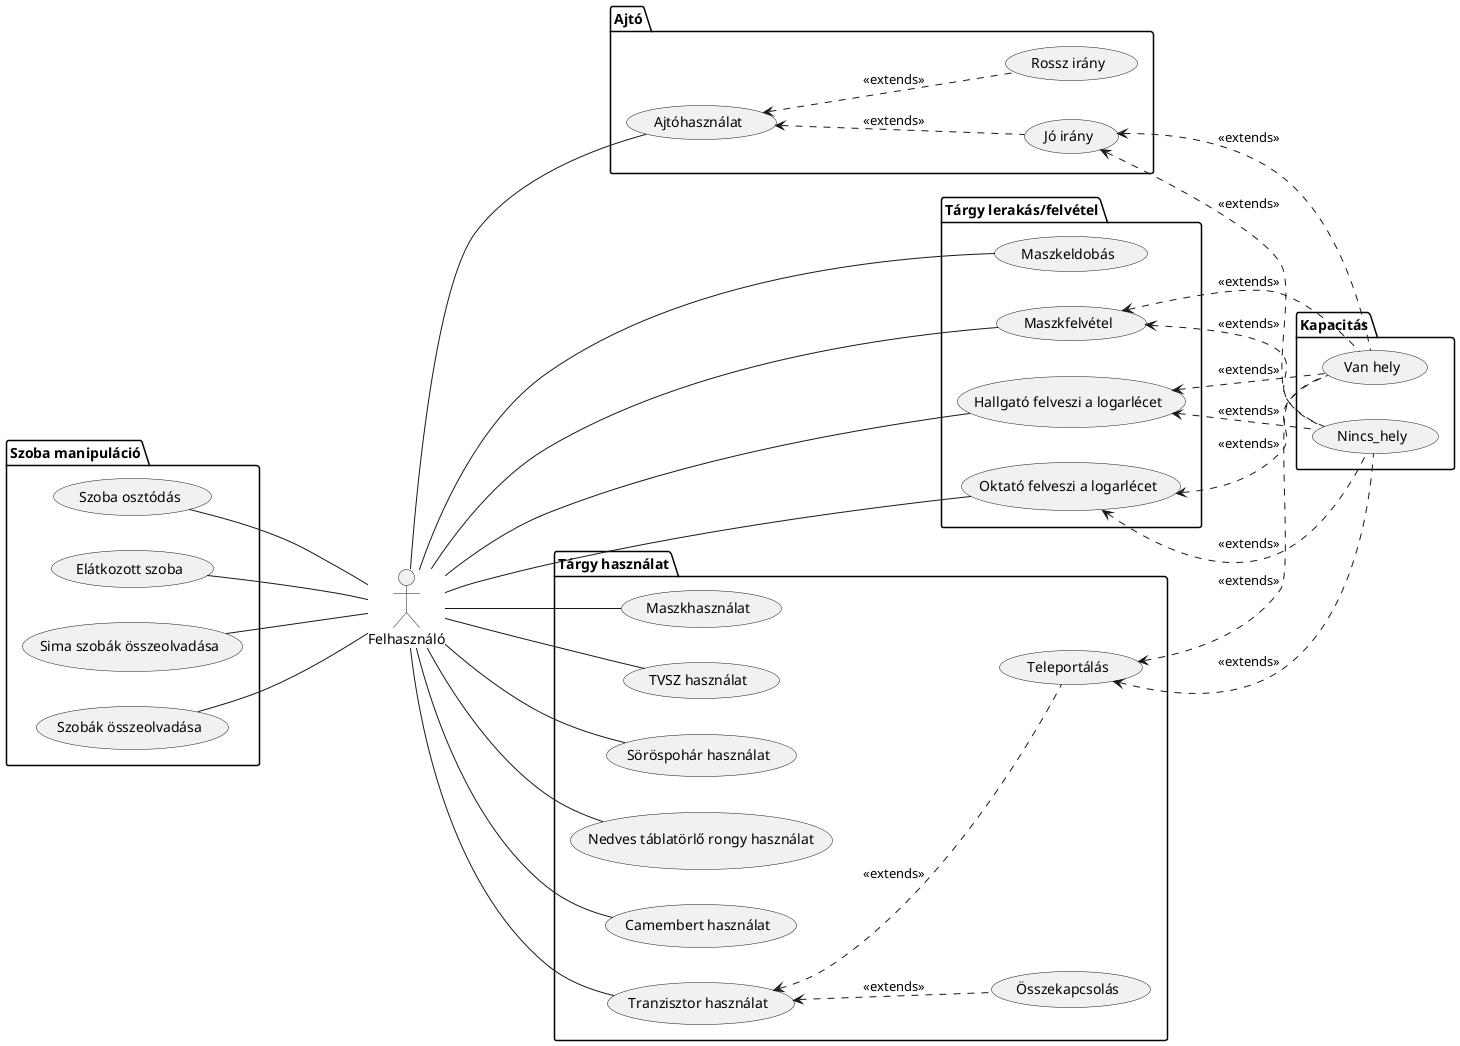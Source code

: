 @startuml
'https://plantuml.com/use-case-diagram

!procedure $extend($extendee, $extender)
$extendee <.. $extender : <<extends>>
!endprocedure

!procedure $capacityScenarios($usecase_with_capacity)
$extend($usecase_with_capacity,full)
$extend($usecase_with_capacity,not_full)
!endprocedure

:Felhasználó: as User

left to right direction

package Kapacitás {
    usecase "Van hely" as not_full
    usecase "Nincs_hely" as full
}
package Ajtó{
	usecase Ajtóhasználat as use_door
	usecase "Jó irány" as right_dir
	usecase "Rossz irány" as wrong_dir
}
package "Tárgy lerakás/felvétel"{

    usecase Maszkeldobás as drop_mask
    usecase Maszkfelvétel as pick_mask
    usecase "Hallgató felveszi a logarlécet" as student_pick_slide
    usecase "Oktató felveszi a logarlécet" as teacher_pick_slide
}

package "Tárgy használat"{

    usecase Maszkhasználat as use_mask
    usecase "TVSZ használat" as use_code
    usecase "Söröspohár használat" as use_beer
    usecase "Nedves táblatörlő rongy használat" as use_rag
    usecase "Camembert használat" as use_camambert
    usecase "Tranzisztor használat" as use_trans
    usecase "Összekapcsolás" as linking
    usecase "Teleportálás" as tp
}

package "Szoba manipuláció"{
    usecase "Sima szobák összeolvadása" as merge_room_normal
    usecase "Szobák összeolvadása" as merge_room
    usecase "Elátkozott szoba" as cursed_room
    usecase "Szoba osztódás" as split_room

}

'TODO Room updatek


User -- use_door
$extend(use_door, right_dir)
$capacityScenarios(right_dir)
$extend(use_door, wrong_dir)

User -- pick_mask
$capacityScenarios(pick_mask)
User -- drop_mask
User -- student_pick_slide
$capacityScenarios(student_pick_slide)
User --teacher_pick_slide
$capacityScenarios(teacher_pick_slide)

User --- use_mask
User --- use_beer
User --- use_code
User --- use_camambert
User --- use_rag
User --- use_trans
$extend(use_trans, linking)
$extend(use_trans, tp)
$capacityScenarios(tp)

User -up-- merge_room
User -up-- merge_room_normal
User -up-- cursed_room
User --- split_room


@enduml